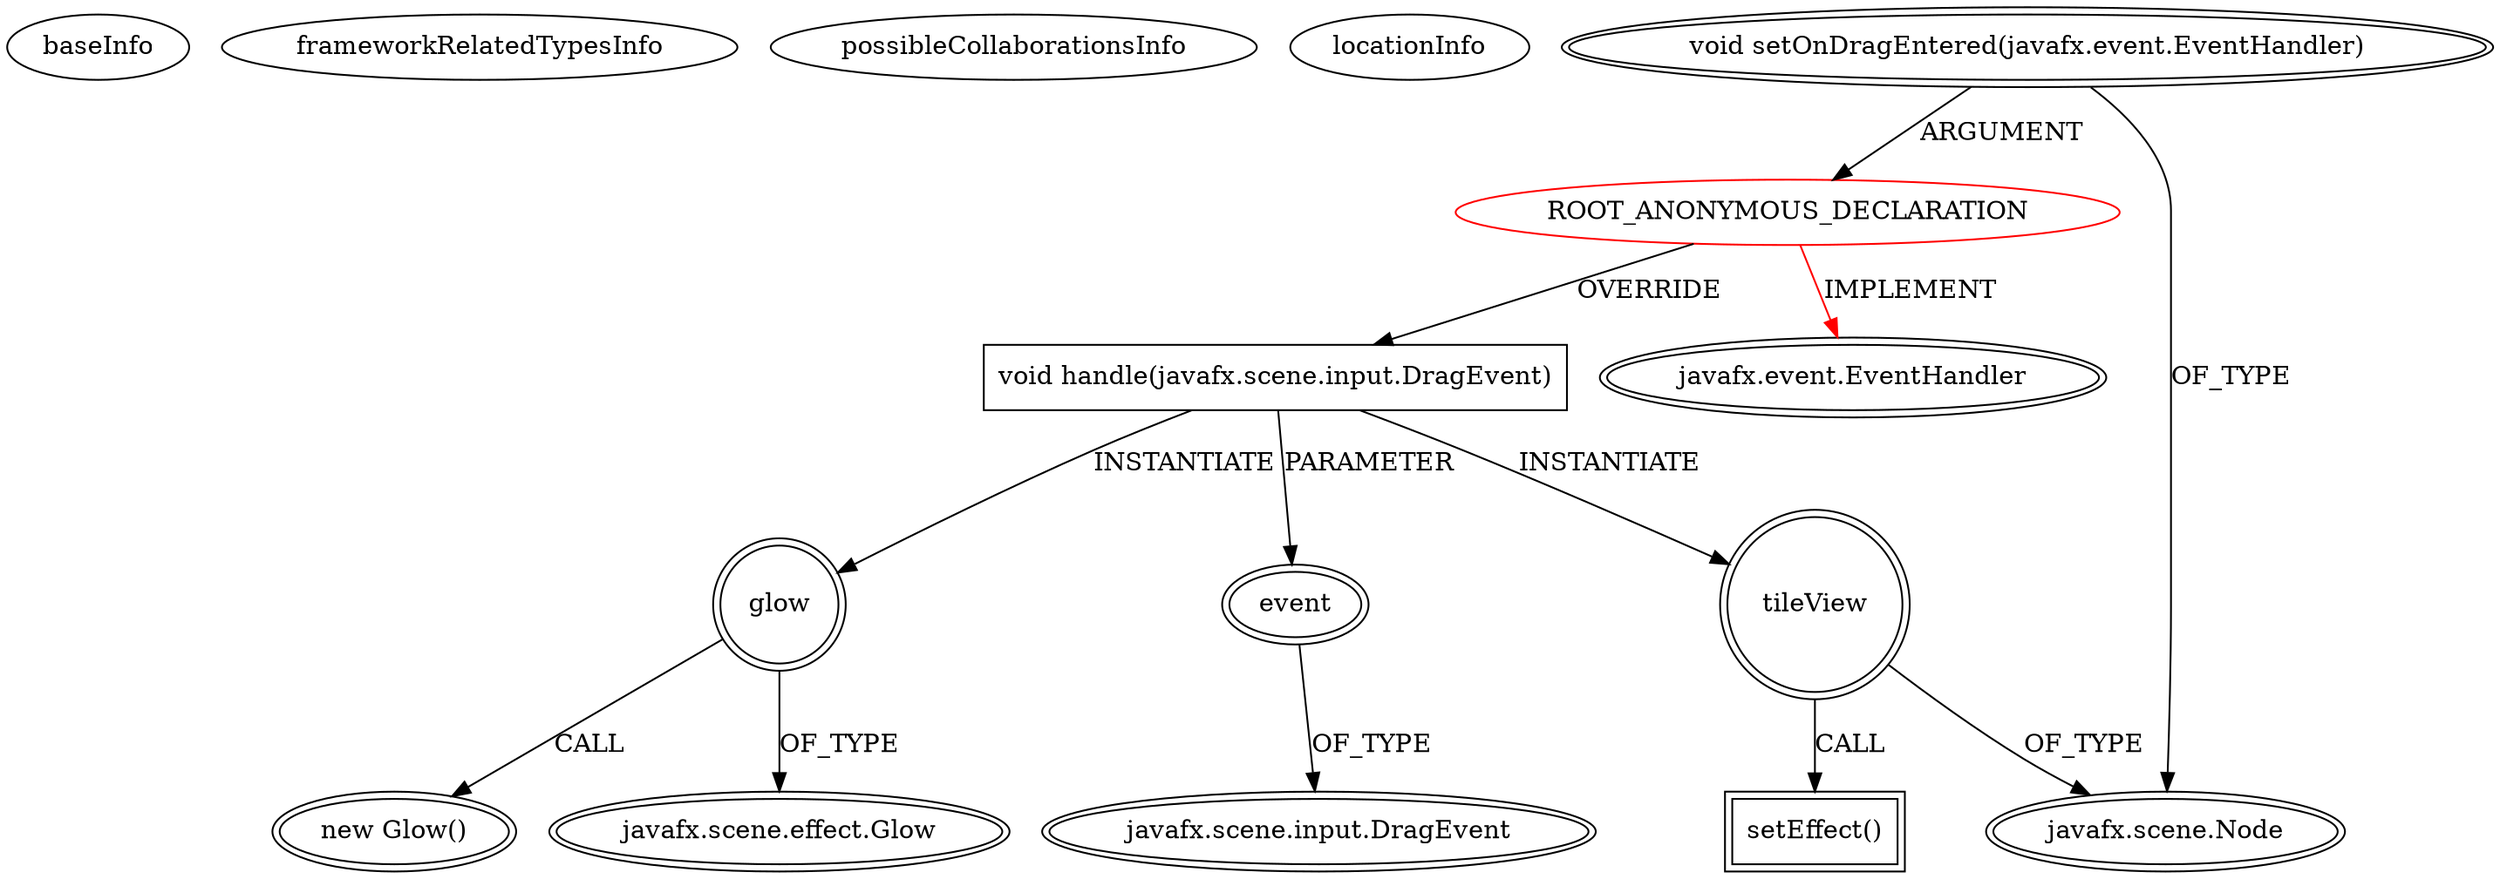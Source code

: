 digraph {
baseInfo[graphId=3904,category="extension_graph",isAnonymous=true,possibleRelation=false]
frameworkRelatedTypesInfo[0="javafx.event.EventHandler"]
possibleCollaborationsInfo[]
locationInfo[projectName="prashker-KingsSGF",filePath="/prashker-KingsSGF/KingsSGF-master/src/uiSam/HexTileView.java",contextSignature="void registerDragability()",graphId="3904"]
0[label="ROOT_ANONYMOUS_DECLARATION",vertexType="ROOT_ANONYMOUS_DECLARATION",isFrameworkType=false,color=red]
1[label="javafx.event.EventHandler",vertexType="FRAMEWORK_INTERFACE_TYPE",isFrameworkType=true,peripheries=2]
2[label="void setOnDragEntered(javafx.event.EventHandler)",vertexType="OUTSIDE_CALL",isFrameworkType=true,peripheries=2]
3[label="javafx.scene.Node",vertexType="FRAMEWORK_CLASS_TYPE",isFrameworkType=true,peripheries=2]
4[label="void handle(javafx.scene.input.DragEvent)",vertexType="OVERRIDING_METHOD_DECLARATION",isFrameworkType=false,shape=box]
5[label="event",vertexType="PARAMETER_DECLARATION",isFrameworkType=true,peripheries=2]
6[label="javafx.scene.input.DragEvent",vertexType="FRAMEWORK_CLASS_TYPE",isFrameworkType=true,peripheries=2]
8[label="glow",vertexType="VARIABLE_EXPRESION",isFrameworkType=true,peripheries=2,shape=circle]
9[label="javafx.scene.effect.Glow",vertexType="FRAMEWORK_CLASS_TYPE",isFrameworkType=true,peripheries=2]
7[label="new Glow()",vertexType="CONSTRUCTOR_CALL",isFrameworkType=true,peripheries=2]
10[label="tileView",vertexType="VARIABLE_EXPRESION",isFrameworkType=true,peripheries=2,shape=circle]
11[label="setEffect()",vertexType="INSIDE_CALL",isFrameworkType=true,peripheries=2,shape=box]
0->1[label="IMPLEMENT",color=red]
2->0[label="ARGUMENT"]
2->3[label="OF_TYPE"]
0->4[label="OVERRIDE"]
5->6[label="OF_TYPE"]
4->5[label="PARAMETER"]
4->8[label="INSTANTIATE"]
8->9[label="OF_TYPE"]
8->7[label="CALL"]
4->10[label="INSTANTIATE"]
10->3[label="OF_TYPE"]
10->11[label="CALL"]
}
